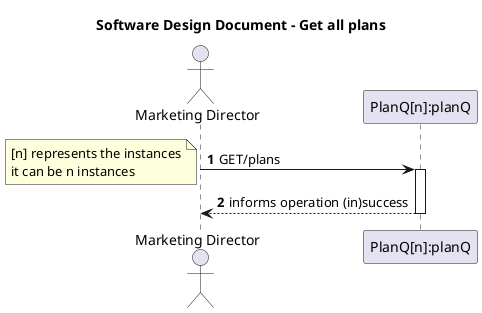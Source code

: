 @startuml
'autocomplete on
autonumber

title Software Design Document - Get all plans

actor "Marketing Director" as Ac
participant "PlanQ[n]:planQ" as PQ

Ac -> PQ ++ : GET/plans
note left
[n] represents the instances
it can be n instances
end note
PQ --> Ac -- : informs operation (in)success

@enduml
